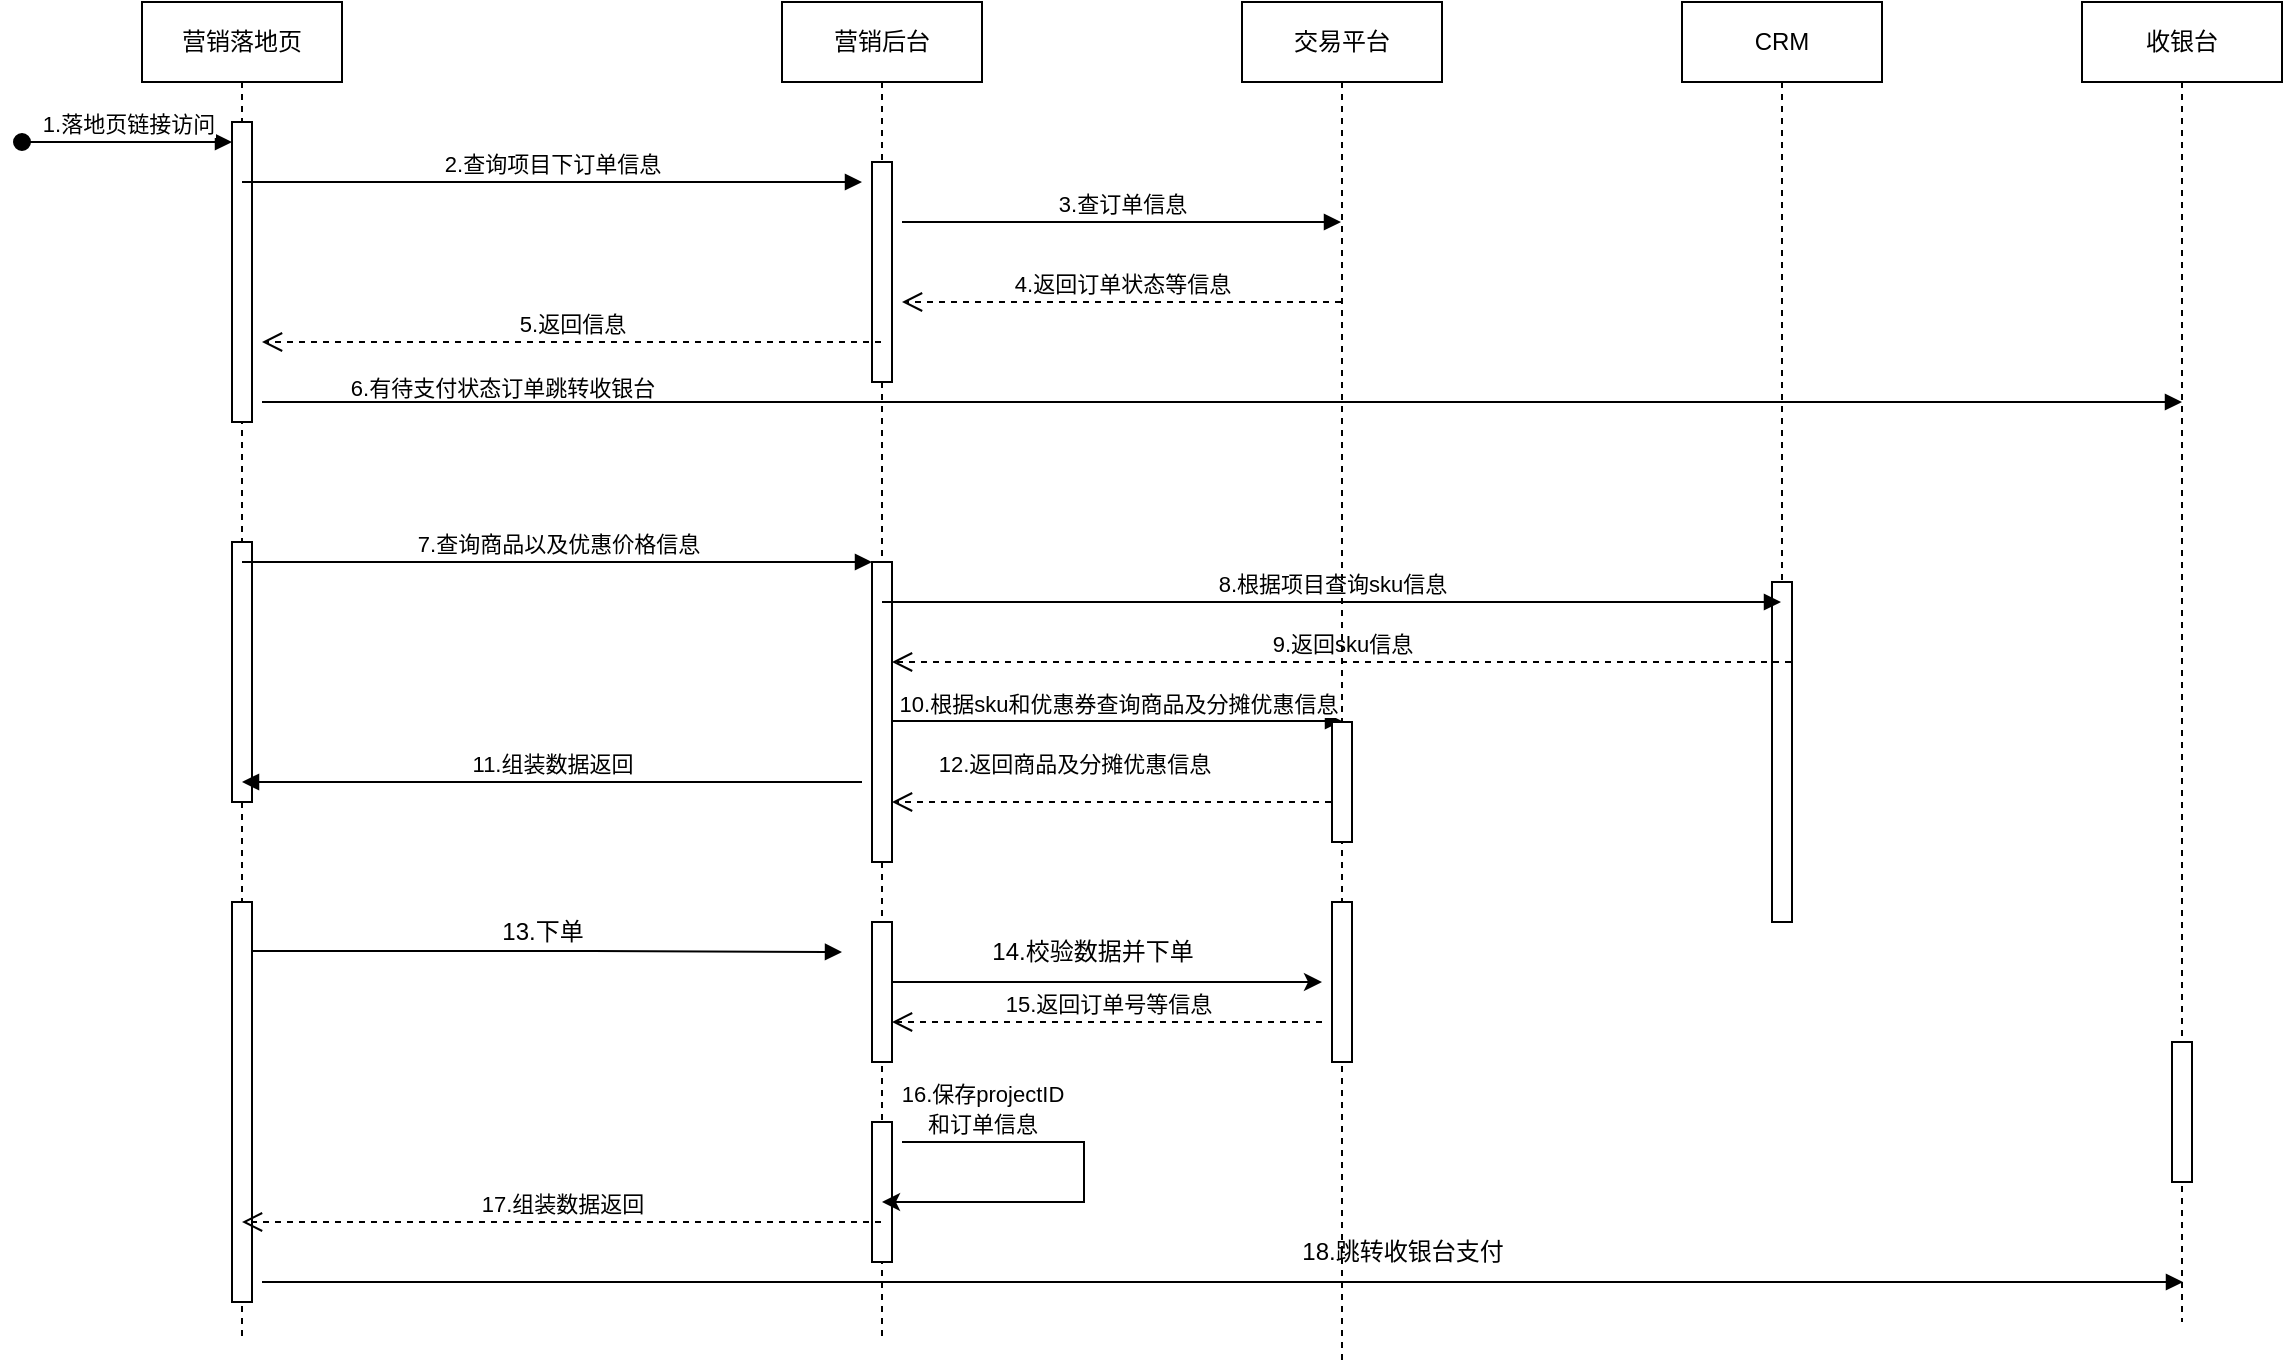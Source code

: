 <mxfile version="24.2.5" type="github">
  <diagram name="Page-1" id="2YBvvXClWsGukQMizWep">
    <mxGraphModel dx="2524" dy="786" grid="1" gridSize="10" guides="1" tooltips="1" connect="1" arrows="1" fold="1" page="1" pageScale="1" pageWidth="850" pageHeight="1100" math="0" shadow="0">
      <root>
        <mxCell id="0" />
        <mxCell id="1" parent="0" />
        <mxCell id="aM9ryv3xv72pqoxQDRHE-1" value="营销落地页" style="shape=umlLifeline;perimeter=lifelinePerimeter;whiteSpace=wrap;html=1;container=0;dropTarget=0;collapsible=0;recursiveResize=0;outlineConnect=0;portConstraint=eastwest;newEdgeStyle={&quot;edgeStyle&quot;:&quot;elbowEdgeStyle&quot;,&quot;elbow&quot;:&quot;vertical&quot;,&quot;curved&quot;:0,&quot;rounded&quot;:0};" parent="1" vertex="1">
          <mxGeometry x="-50" y="40" width="100" height="670" as="geometry" />
        </mxCell>
        <mxCell id="aM9ryv3xv72pqoxQDRHE-4" value="" style="html=1;points=[];perimeter=orthogonalPerimeter;outlineConnect=0;targetShapes=umlLifeline;portConstraint=eastwest;newEdgeStyle={&quot;edgeStyle&quot;:&quot;elbowEdgeStyle&quot;,&quot;elbow&quot;:&quot;vertical&quot;,&quot;curved&quot;:0,&quot;rounded&quot;:0};" parent="aM9ryv3xv72pqoxQDRHE-1" vertex="1">
          <mxGeometry x="45" y="270" width="10" height="130" as="geometry" />
        </mxCell>
        <mxCell id="zTlpXELu2Gc2flka9c5h-25" value="" style="html=1;points=[];perimeter=orthogonalPerimeter;outlineConnect=0;targetShapes=umlLifeline;portConstraint=eastwest;newEdgeStyle={&quot;edgeStyle&quot;:&quot;elbowEdgeStyle&quot;,&quot;elbow&quot;:&quot;vertical&quot;,&quot;curved&quot;:0,&quot;rounded&quot;:0};" vertex="1" parent="aM9ryv3xv72pqoxQDRHE-1">
          <mxGeometry x="45" y="60" width="10" height="150" as="geometry" />
        </mxCell>
        <mxCell id="zTlpXELu2Gc2flka9c5h-37" value="" style="html=1;points=[];perimeter=orthogonalPerimeter;outlineConnect=0;targetShapes=umlLifeline;portConstraint=eastwest;newEdgeStyle={&quot;edgeStyle&quot;:&quot;elbowEdgeStyle&quot;,&quot;elbow&quot;:&quot;vertical&quot;,&quot;curved&quot;:0,&quot;rounded&quot;:0};" vertex="1" parent="aM9ryv3xv72pqoxQDRHE-1">
          <mxGeometry x="45" y="450" width="10" height="200" as="geometry" />
        </mxCell>
        <mxCell id="aM9ryv3xv72pqoxQDRHE-5" value="营销后台" style="shape=umlLifeline;perimeter=lifelinePerimeter;whiteSpace=wrap;html=1;container=0;dropTarget=0;collapsible=0;recursiveResize=0;outlineConnect=0;portConstraint=eastwest;newEdgeStyle={&quot;edgeStyle&quot;:&quot;elbowEdgeStyle&quot;,&quot;elbow&quot;:&quot;vertical&quot;,&quot;curved&quot;:0,&quot;rounded&quot;:0};" parent="1" vertex="1">
          <mxGeometry x="270" y="40" width="100" height="670" as="geometry" />
        </mxCell>
        <mxCell id="aM9ryv3xv72pqoxQDRHE-6" value="" style="html=1;points=[];perimeter=orthogonalPerimeter;outlineConnect=0;targetShapes=umlLifeline;portConstraint=eastwest;newEdgeStyle={&quot;edgeStyle&quot;:&quot;elbowEdgeStyle&quot;,&quot;elbow&quot;:&quot;vertical&quot;,&quot;curved&quot;:0,&quot;rounded&quot;:0};" parent="aM9ryv3xv72pqoxQDRHE-5" vertex="1">
          <mxGeometry x="45" y="280" width="10" height="150" as="geometry" />
        </mxCell>
        <mxCell id="zTlpXELu2Gc2flka9c5h-11" value="" style="html=1;points=[];perimeter=orthogonalPerimeter;outlineConnect=0;targetShapes=umlLifeline;portConstraint=eastwest;newEdgeStyle={&quot;edgeStyle&quot;:&quot;elbowEdgeStyle&quot;,&quot;elbow&quot;:&quot;vertical&quot;,&quot;curved&quot;:0,&quot;rounded&quot;:0};" vertex="1" parent="aM9ryv3xv72pqoxQDRHE-5">
          <mxGeometry x="45" y="460" width="10" height="70" as="geometry" />
        </mxCell>
        <mxCell id="zTlpXELu2Gc2flka9c5h-33" value="" style="html=1;points=[];perimeter=orthogonalPerimeter;outlineConnect=0;targetShapes=umlLifeline;portConstraint=eastwest;newEdgeStyle={&quot;edgeStyle&quot;:&quot;elbowEdgeStyle&quot;,&quot;elbow&quot;:&quot;vertical&quot;,&quot;curved&quot;:0,&quot;rounded&quot;:0};" vertex="1" parent="aM9ryv3xv72pqoxQDRHE-5">
          <mxGeometry x="45" y="80" width="10" height="110" as="geometry" />
        </mxCell>
        <mxCell id="zTlpXELu2Gc2flka9c5h-42" value="" style="html=1;points=[];perimeter=orthogonalPerimeter;outlineConnect=0;targetShapes=umlLifeline;portConstraint=eastwest;newEdgeStyle={&quot;edgeStyle&quot;:&quot;elbowEdgeStyle&quot;,&quot;elbow&quot;:&quot;vertical&quot;,&quot;curved&quot;:0,&quot;rounded&quot;:0};" vertex="1" parent="aM9ryv3xv72pqoxQDRHE-5">
          <mxGeometry x="45" y="560" width="10" height="70" as="geometry" />
        </mxCell>
        <mxCell id="aM9ryv3xv72pqoxQDRHE-7" value="7.查询商品以及优惠价格信息" style="html=1;verticalAlign=bottom;endArrow=block;edgeStyle=elbowEdgeStyle;elbow=vertical;curved=0;rounded=0;" parent="1" source="aM9ryv3xv72pqoxQDRHE-1" target="aM9ryv3xv72pqoxQDRHE-6" edge="1">
          <mxGeometry relative="1" as="geometry">
            <mxPoint x="20" y="320" as="sourcePoint" />
            <Array as="points">
              <mxPoint x="185" y="320" />
            </Array>
            <mxPoint as="offset" />
          </mxGeometry>
        </mxCell>
        <mxCell id="aM9ryv3xv72pqoxQDRHE-9" value="11.组装数据返回" style="html=1;verticalAlign=bottom;endArrow=block;edgeStyle=elbowEdgeStyle;elbow=vertical;curved=0;rounded=0;" parent="1" target="aM9ryv3xv72pqoxQDRHE-1" edge="1">
          <mxGeometry x="0.004" relative="1" as="geometry">
            <mxPoint x="310" y="430" as="sourcePoint" />
            <Array as="points">
              <mxPoint x="195" y="430" />
            </Array>
            <mxPoint x="25" y="430" as="targetPoint" />
            <mxPoint as="offset" />
          </mxGeometry>
        </mxCell>
        <mxCell id="zTlpXELu2Gc2flka9c5h-1" value="CRM" style="shape=umlLifeline;perimeter=lifelinePerimeter;whiteSpace=wrap;html=1;container=0;dropTarget=0;collapsible=0;recursiveResize=0;outlineConnect=0;portConstraint=eastwest;newEdgeStyle={&quot;edgeStyle&quot;:&quot;elbowEdgeStyle&quot;,&quot;elbow&quot;:&quot;vertical&quot;,&quot;curved&quot;:0,&quot;rounded&quot;:0};" vertex="1" parent="1">
          <mxGeometry x="720" y="40" width="100" height="410" as="geometry" />
        </mxCell>
        <mxCell id="zTlpXELu2Gc2flka9c5h-2" value="" style="html=1;points=[];perimeter=orthogonalPerimeter;outlineConnect=0;targetShapes=umlLifeline;portConstraint=eastwest;newEdgeStyle={&quot;edgeStyle&quot;:&quot;elbowEdgeStyle&quot;,&quot;elbow&quot;:&quot;vertical&quot;,&quot;curved&quot;:0,&quot;rounded&quot;:0};" vertex="1" parent="zTlpXELu2Gc2flka9c5h-1">
          <mxGeometry x="45" y="290" width="10" height="170" as="geometry" />
        </mxCell>
        <mxCell id="zTlpXELu2Gc2flka9c5h-6" value="8.根据项目查询sku信息" style="html=1;verticalAlign=bottom;endArrow=block;edgeStyle=elbowEdgeStyle;elbow=vertical;curved=0;rounded=0;" edge="1" parent="1">
          <mxGeometry x="0.001" relative="1" as="geometry">
            <mxPoint x="320" y="340" as="sourcePoint" />
            <Array as="points">
              <mxPoint x="485" y="340" />
            </Array>
            <mxPoint x="769.5" y="340" as="targetPoint" />
            <mxPoint as="offset" />
          </mxGeometry>
        </mxCell>
        <mxCell id="zTlpXELu2Gc2flka9c5h-7" value="9.返回sku信息" style="html=1;verticalAlign=bottom;endArrow=open;dashed=1;endSize=8;edgeStyle=elbowEdgeStyle;elbow=vertical;curved=0;rounded=0;" edge="1" parent="1">
          <mxGeometry relative="1" as="geometry">
            <mxPoint x="325" y="370" as="targetPoint" />
            <Array as="points">
              <mxPoint x="500" y="370" />
            </Array>
            <mxPoint x="774.5" y="370" as="sourcePoint" />
          </mxGeometry>
        </mxCell>
        <mxCell id="zTlpXELu2Gc2flka9c5h-8" value="10.根据sku和优惠券查询商品及分摊优惠信息" style="html=1;verticalAlign=bottom;endArrow=block;edgeStyle=elbowEdgeStyle;elbow=vertical;curved=0;rounded=0;" edge="1" parent="1" target="zTlpXELu2Gc2flka9c5h-4">
          <mxGeometry relative="1" as="geometry">
            <mxPoint x="325" y="399.5" as="sourcePoint" />
            <Array as="points">
              <mxPoint x="360" y="399.5" />
            </Array>
            <mxPoint x="495" y="400" as="targetPoint" />
            <mxPoint as="offset" />
          </mxGeometry>
        </mxCell>
        <mxCell id="zTlpXELu2Gc2flka9c5h-9" value="12.返回商品及分摊优惠信息" style="html=1;verticalAlign=bottom;endArrow=open;dashed=1;endSize=8;edgeStyle=elbowEdgeStyle;elbow=vertical;curved=0;rounded=0;" edge="1" parent="1">
          <mxGeometry x="0.174" y="-10" relative="1" as="geometry">
            <mxPoint x="325" y="440" as="targetPoint" />
            <Array as="points">
              <mxPoint x="485" y="440" />
            </Array>
            <mxPoint x="544.5" y="440" as="sourcePoint" />
            <mxPoint as="offset" />
          </mxGeometry>
        </mxCell>
        <mxCell id="zTlpXELu2Gc2flka9c5h-12" value="" style="html=1;verticalAlign=bottom;endArrow=block;edgeStyle=elbowEdgeStyle;elbow=horizontal;curved=0;rounded=0;" edge="1" parent="1">
          <mxGeometry relative="1" as="geometry">
            <mxPoint x="5" y="514.5" as="sourcePoint" />
            <Array as="points">
              <mxPoint x="175" y="484.5" />
            </Array>
            <mxPoint x="300" y="515" as="targetPoint" />
            <mxPoint as="offset" />
          </mxGeometry>
        </mxCell>
        <mxCell id="zTlpXELu2Gc2flka9c5h-14" value="13.下单" style="text;html=1;align=center;verticalAlign=middle;resizable=0;points=[];autosize=1;strokeColor=none;fillColor=none;" vertex="1" parent="1">
          <mxGeometry x="120" y="490" width="60" height="30" as="geometry" />
        </mxCell>
        <mxCell id="zTlpXELu2Gc2flka9c5h-15" value="" style="endArrow=classic;html=1;rounded=0;" edge="1" parent="1" source="zTlpXELu2Gc2flka9c5h-3">
          <mxGeometry width="50" height="50" relative="1" as="geometry">
            <mxPoint x="325" y="530" as="sourcePoint" />
            <mxPoint x="544.5" y="530" as="targetPoint" />
          </mxGeometry>
        </mxCell>
        <mxCell id="zTlpXELu2Gc2flka9c5h-17" value="14.校验数据并下单" style="text;html=1;align=center;verticalAlign=middle;resizable=0;points=[];autosize=1;strokeColor=none;fillColor=none;" vertex="1" parent="1">
          <mxGeometry x="365" y="500" width="120" height="30" as="geometry" />
        </mxCell>
        <mxCell id="zTlpXELu2Gc2flka9c5h-18" value="15.返回订单号等信息" style="html=1;verticalAlign=bottom;endArrow=open;dashed=1;endSize=8;edgeStyle=elbowEdgeStyle;elbow=vertical;curved=0;rounded=0;" edge="1" parent="1">
          <mxGeometry relative="1" as="geometry">
            <mxPoint x="325" y="550" as="targetPoint" />
            <Array as="points">
              <mxPoint x="500" y="550" />
            </Array>
            <mxPoint x="540" y="550" as="sourcePoint" />
            <mxPoint as="offset" />
          </mxGeometry>
        </mxCell>
        <mxCell id="zTlpXELu2Gc2flka9c5h-19" value="17.组装数据返回" style="html=1;verticalAlign=bottom;endArrow=open;dashed=1;endSize=8;edgeStyle=elbowEdgeStyle;elbow=vertical;curved=0;rounded=0;" edge="1" parent="1" source="aM9ryv3xv72pqoxQDRHE-5">
          <mxGeometry relative="1" as="geometry">
            <mxPoint y="650" as="targetPoint" />
            <Array as="points">
              <mxPoint x="183" y="650" />
            </Array>
            <mxPoint x="297.5" y="650" as="sourcePoint" />
          </mxGeometry>
        </mxCell>
        <mxCell id="zTlpXELu2Gc2flka9c5h-20" value="收银台" style="shape=umlLifeline;perimeter=lifelinePerimeter;whiteSpace=wrap;html=1;container=0;dropTarget=0;collapsible=0;recursiveResize=0;outlineConnect=0;portConstraint=eastwest;newEdgeStyle={&quot;edgeStyle&quot;:&quot;elbowEdgeStyle&quot;,&quot;elbow&quot;:&quot;vertical&quot;,&quot;curved&quot;:0,&quot;rounded&quot;:0};" vertex="1" parent="1">
          <mxGeometry x="920" y="40" width="100" height="660" as="geometry" />
        </mxCell>
        <mxCell id="zTlpXELu2Gc2flka9c5h-21" value="" style="html=1;points=[];perimeter=orthogonalPerimeter;outlineConnect=0;targetShapes=umlLifeline;portConstraint=eastwest;newEdgeStyle={&quot;edgeStyle&quot;:&quot;elbowEdgeStyle&quot;,&quot;elbow&quot;:&quot;vertical&quot;,&quot;curved&quot;:0,&quot;rounded&quot;:0};" vertex="1" parent="zTlpXELu2Gc2flka9c5h-20">
          <mxGeometry x="45" y="520" width="10" height="70" as="geometry" />
        </mxCell>
        <mxCell id="zTlpXELu2Gc2flka9c5h-22" value="" style="html=1;verticalAlign=bottom;endArrow=block;edgeStyle=elbowEdgeStyle;elbow=horizontal;curved=0;rounded=0;" edge="1" parent="1">
          <mxGeometry relative="1" as="geometry">
            <mxPoint x="10" y="680" as="sourcePoint" />
            <Array as="points">
              <mxPoint x="215.5" y="680" />
            </Array>
            <mxPoint x="970.5" y="680" as="targetPoint" />
            <mxPoint as="offset" />
          </mxGeometry>
        </mxCell>
        <mxCell id="zTlpXELu2Gc2flka9c5h-23" value="18.跳转收银台支付" style="text;html=1;align=center;verticalAlign=middle;resizable=0;points=[];autosize=1;strokeColor=none;fillColor=none;" vertex="1" parent="1">
          <mxGeometry x="520" y="650" width="120" height="30" as="geometry" />
        </mxCell>
        <mxCell id="aM9ryv3xv72pqoxQDRHE-3" value="1.落地页链接访问" style="html=1;verticalAlign=bottom;startArrow=oval;endArrow=block;startSize=8;edgeStyle=elbowEdgeStyle;elbow=vertical;curved=0;rounded=0;" parent="1" edge="1">
          <mxGeometry relative="1" as="geometry">
            <mxPoint x="-110" y="110" as="sourcePoint" />
            <mxPoint x="-5" y="110" as="targetPoint" />
          </mxGeometry>
        </mxCell>
        <mxCell id="zTlpXELu2Gc2flka9c5h-27" value="2.查询项目下订单信息" style="html=1;verticalAlign=bottom;endArrow=block;edgeStyle=elbowEdgeStyle;elbow=vertical;curved=0;rounded=0;" edge="1" parent="1" source="aM9ryv3xv72pqoxQDRHE-1">
          <mxGeometry relative="1" as="geometry">
            <mxPoint x="20" y="130" as="sourcePoint" />
            <Array as="points">
              <mxPoint x="185" y="130" />
            </Array>
            <mxPoint x="310" y="130" as="targetPoint" />
            <mxPoint as="offset" />
          </mxGeometry>
        </mxCell>
        <mxCell id="zTlpXELu2Gc2flka9c5h-28" value="3.查订单信息" style="html=1;verticalAlign=bottom;endArrow=block;edgeStyle=elbowEdgeStyle;elbow=vertical;curved=0;rounded=0;" edge="1" parent="1" target="zTlpXELu2Gc2flka9c5h-3">
          <mxGeometry relative="1" as="geometry">
            <mxPoint x="330" y="150" as="sourcePoint" />
            <Array as="points">
              <mxPoint x="475" y="150" />
            </Array>
            <mxPoint x="600" y="150" as="targetPoint" />
            <mxPoint as="offset" />
          </mxGeometry>
        </mxCell>
        <mxCell id="zTlpXELu2Gc2flka9c5h-31" value="" style="endArrow=classic;html=1;rounded=0;" edge="1" parent="1">
          <mxGeometry width="50" height="50" relative="1" as="geometry">
            <mxPoint x="325" y="530" as="sourcePoint" />
            <mxPoint x="540" y="530" as="targetPoint" />
          </mxGeometry>
        </mxCell>
        <mxCell id="zTlpXELu2Gc2flka9c5h-3" value="交易平台" style="shape=umlLifeline;perimeter=lifelinePerimeter;whiteSpace=wrap;html=1;container=0;dropTarget=0;collapsible=0;recursiveResize=0;outlineConnect=0;portConstraint=eastwest;newEdgeStyle={&quot;edgeStyle&quot;:&quot;elbowEdgeStyle&quot;,&quot;elbow&quot;:&quot;vertical&quot;,&quot;curved&quot;:0,&quot;rounded&quot;:0};" vertex="1" parent="1">
          <mxGeometry x="500" y="40" width="100" height="680" as="geometry" />
        </mxCell>
        <mxCell id="zTlpXELu2Gc2flka9c5h-4" value="" style="html=1;points=[];perimeter=orthogonalPerimeter;outlineConnect=0;targetShapes=umlLifeline;portConstraint=eastwest;newEdgeStyle={&quot;edgeStyle&quot;:&quot;elbowEdgeStyle&quot;,&quot;elbow&quot;:&quot;vertical&quot;,&quot;curved&quot;:0,&quot;rounded&quot;:0};" vertex="1" parent="zTlpXELu2Gc2flka9c5h-3">
          <mxGeometry x="45" y="360" width="10" height="60" as="geometry" />
        </mxCell>
        <mxCell id="zTlpXELu2Gc2flka9c5h-10" value="" style="html=1;points=[];perimeter=orthogonalPerimeter;outlineConnect=0;targetShapes=umlLifeline;portConstraint=eastwest;newEdgeStyle={&quot;edgeStyle&quot;:&quot;elbowEdgeStyle&quot;,&quot;elbow&quot;:&quot;vertical&quot;,&quot;curved&quot;:0,&quot;rounded&quot;:0};" vertex="1" parent="zTlpXELu2Gc2flka9c5h-3">
          <mxGeometry x="45" y="450" width="10" height="80" as="geometry" />
        </mxCell>
        <mxCell id="zTlpXELu2Gc2flka9c5h-32" value="4.返回订单状态等信息" style="html=1;verticalAlign=bottom;endArrow=open;dashed=1;endSize=8;edgeStyle=elbowEdgeStyle;elbow=vertical;curved=0;rounded=0;" edge="1" parent="1" source="zTlpXELu2Gc2flka9c5h-3">
          <mxGeometry x="0.002" relative="1" as="geometry">
            <mxPoint x="330" y="190" as="targetPoint" />
            <Array as="points">
              <mxPoint x="485" y="190" />
            </Array>
            <mxPoint x="520" y="190" as="sourcePoint" />
            <mxPoint as="offset" />
          </mxGeometry>
        </mxCell>
        <mxCell id="zTlpXELu2Gc2flka9c5h-34" value="5.返回信息" style="html=1;verticalAlign=bottom;endArrow=open;dashed=1;endSize=8;edgeStyle=elbowEdgeStyle;elbow=vertical;curved=0;rounded=0;" edge="1" parent="1">
          <mxGeometry relative="1" as="geometry">
            <mxPoint x="10" y="210" as="targetPoint" />
            <Array as="points">
              <mxPoint x="185" y="210" />
            </Array>
            <mxPoint x="319.5" y="210" as="sourcePoint" />
            <mxPoint as="offset" />
          </mxGeometry>
        </mxCell>
        <mxCell id="zTlpXELu2Gc2flka9c5h-35" value="" style="html=1;verticalAlign=bottom;endArrow=block;edgeStyle=elbowEdgeStyle;elbow=vertical;curved=0;rounded=0;" edge="1" parent="1">
          <mxGeometry relative="1" as="geometry">
            <mxPoint x="10" y="240" as="sourcePoint" />
            <Array as="points">
              <mxPoint x="215" y="240" />
            </Array>
            <mxPoint x="970" y="240" as="targetPoint" />
            <mxPoint as="offset" />
          </mxGeometry>
        </mxCell>
        <mxCell id="zTlpXELu2Gc2flka9c5h-36" value="&lt;font style=&quot;font-size: 11px;&quot;&gt;6.有待支付状态订单跳转收银台&lt;/font&gt;" style="text;html=1;align=center;verticalAlign=middle;resizable=0;points=[];autosize=1;strokeColor=none;fillColor=none;" vertex="1" parent="1">
          <mxGeometry x="40" y="218" width="180" height="30" as="geometry" />
        </mxCell>
        <mxCell id="zTlpXELu2Gc2flka9c5h-48" value="" style="endArrow=classic;html=1;rounded=0;" edge="1" parent="1" target="aM9ryv3xv72pqoxQDRHE-5">
          <mxGeometry width="50" height="50" relative="1" as="geometry">
            <mxPoint x="320" y="560" as="sourcePoint" />
            <mxPoint x="370" y="510" as="targetPoint" />
          </mxGeometry>
        </mxCell>
        <mxCell id="zTlpXELu2Gc2flka9c5h-49" value="" style="endArrow=classic;html=1;rounded=0;edgeStyle=orthogonalEdgeStyle;" edge="1" parent="1" target="aM9ryv3xv72pqoxQDRHE-5">
          <mxGeometry width="50" height="50" relative="1" as="geometry">
            <mxPoint x="330" y="610" as="sourcePoint" />
            <mxPoint x="420" y="700" as="targetPoint" />
            <Array as="points">
              <mxPoint x="421" y="610" />
              <mxPoint x="421" y="640" />
            </Array>
          </mxGeometry>
        </mxCell>
        <mxCell id="zTlpXELu2Gc2flka9c5h-54" value="&lt;font style=&quot;font-size: 11px;&quot;&gt;16.保存projectID&lt;/font&gt;&lt;div&gt;&lt;font style=&quot;font-size: 11px;&quot;&gt;和订单信息&lt;/font&gt;&lt;/div&gt;" style="text;html=1;align=center;verticalAlign=middle;resizable=0;points=[];autosize=1;strokeColor=none;fillColor=none;" vertex="1" parent="1">
          <mxGeometry x="320" y="573" width="100" height="40" as="geometry" />
        </mxCell>
      </root>
    </mxGraphModel>
  </diagram>
</mxfile>
